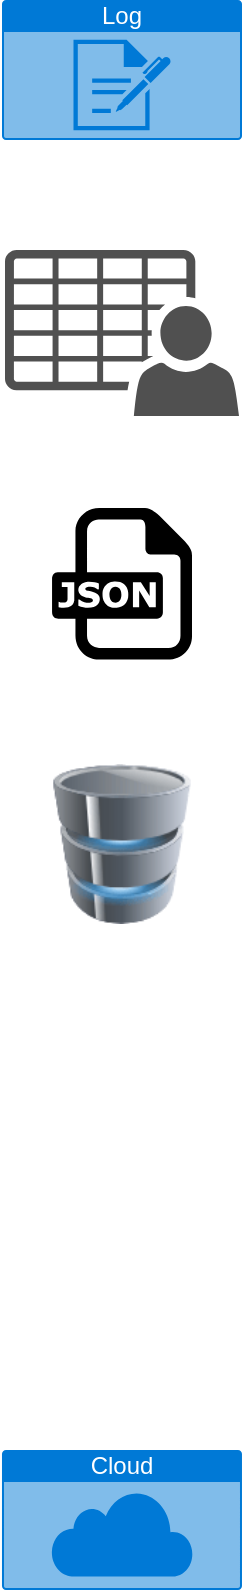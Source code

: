 <mxfile version="26.0.5">
  <diagram name="Page-1" id="5aieZQOBnkKWVCRods55">
    <mxGraphModel dx="2314" dy="1167" grid="0" gridSize="10" guides="1" tooltips="1" connect="1" arrows="1" fold="1" page="0" pageScale="1" pageWidth="827" pageHeight="1169" math="0" shadow="0">
      <root>
        <mxCell id="0" />
        <mxCell id="1" parent="0" />
        <mxCell id="9TsjV88Df3j6EBp1CE0S-15" value="Log" style="html=1;whiteSpace=wrap;strokeColor=none;fillColor=#0079D6;labelPosition=center;verticalLabelPosition=middle;verticalAlign=top;align=center;fontSize=12;outlineConnect=0;spacingTop=-6;fontColor=#FFFFFF;sketch=0;shape=mxgraph.sitemap.log;" vertex="1" parent="1">
          <mxGeometry x="-386" y="35" width="120" height="70" as="geometry" />
        </mxCell>
        <mxCell id="9TsjV88Df3j6EBp1CE0S-16" value="" style="sketch=0;pointerEvents=1;shadow=0;dashed=0;html=1;strokeColor=none;fillColor=#505050;labelPosition=center;verticalLabelPosition=bottom;verticalAlign=top;outlineConnect=0;align=center;shape=mxgraph.office.users.csv_file;" vertex="1" parent="1">
          <mxGeometry x="-384.5" y="160" width="117" height="83" as="geometry" />
        </mxCell>
        <mxCell id="9TsjV88Df3j6EBp1CE0S-17" value="" style="dashed=0;outlineConnect=0;html=1;align=center;labelPosition=center;verticalLabelPosition=bottom;verticalAlign=top;shape=mxgraph.weblogos.json" vertex="1" parent="1">
          <mxGeometry x="-361" y="289" width="70" height="75.8" as="geometry" />
        </mxCell>
        <mxCell id="9TsjV88Df3j6EBp1CE0S-18" value="" style="image;html=1;image=img/lib/clip_art/computers/Database_128x128.png" vertex="1" parent="1">
          <mxGeometry x="-366" y="417" width="80" height="80" as="geometry" />
        </mxCell>
        <mxCell id="9TsjV88Df3j6EBp1CE0S-19" value="" style="shape=image;verticalLabelPosition=bottom;labelBackgroundColor=default;verticalAlign=top;aspect=fixed;imageAspect=0;image=https://www.svgrepo.com/show/106090/xml.svg;" vertex="1" parent="1">
          <mxGeometry x="-380.93" y="575" width="109.85" height="109.85" as="geometry" />
        </mxCell>
        <mxCell id="9TsjV88Df3j6EBp1CE0S-20" value="Cloud" style="html=1;whiteSpace=wrap;strokeColor=none;fillColor=#0079D6;labelPosition=center;verticalLabelPosition=middle;verticalAlign=top;align=center;fontSize=12;outlineConnect=0;spacingTop=-6;fontColor=#FFFFFF;sketch=0;shape=mxgraph.sitemap.cloud;" vertex="1" parent="1">
          <mxGeometry x="-386.01" y="760" width="120" height="70" as="geometry" />
        </mxCell>
      </root>
    </mxGraphModel>
  </diagram>
</mxfile>
